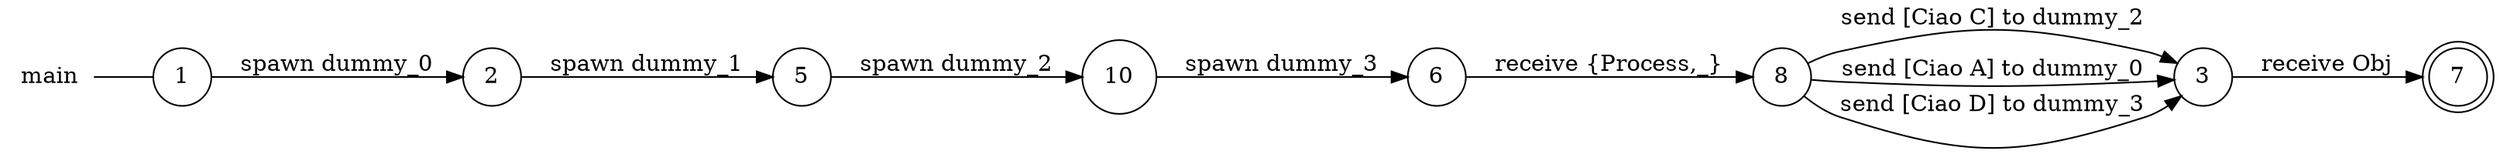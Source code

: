 digraph main {
	rankdir="LR";
	n_0 [label="main", shape="plaintext"];
	n_1 [id="5", shape=circle, label="5"];
	n_2 [id="6", shape=circle, label="6"];
	n_3 [id="10", shape=circle, label="10"];
	n_4 [id="1", shape=circle, label="1"];
	n_0 -> n_4 [arrowhead=none];
	n_5 [id="2", shape=circle, label="2"];
	n_6 [id="8", shape=circle, label="8"];
	n_7 [id="7", shape=doublecircle, label="7"];
	n_8 [id="3", shape=circle, label="3"];

	n_2 -> n_6 [id="[$e|10]", label="receive {Process,_}"];
	n_6 -> n_8 [id="[$e|15]", label="send [Ciao C] to dummy_2"];
	n_6 -> n_8 [id="[$e|0]", label="send [Ciao A] to dummy_0"];
	n_8 -> n_7 [id="[$e|12]", label="receive Obj"];
	n_3 -> n_2 [id="[$e|1]", label="spawn dummy_3"];
	n_6 -> n_8 [id="[$e|14]", label="send [Ciao D] to dummy_3"];
	n_1 -> n_3 [id="[$e|9]", label="spawn dummy_2"];
	n_4 -> n_5 [id="[$e|4]", label="spawn dummy_0"];
	n_5 -> n_1 [id="[$e|8]", label="spawn dummy_1"];
}
